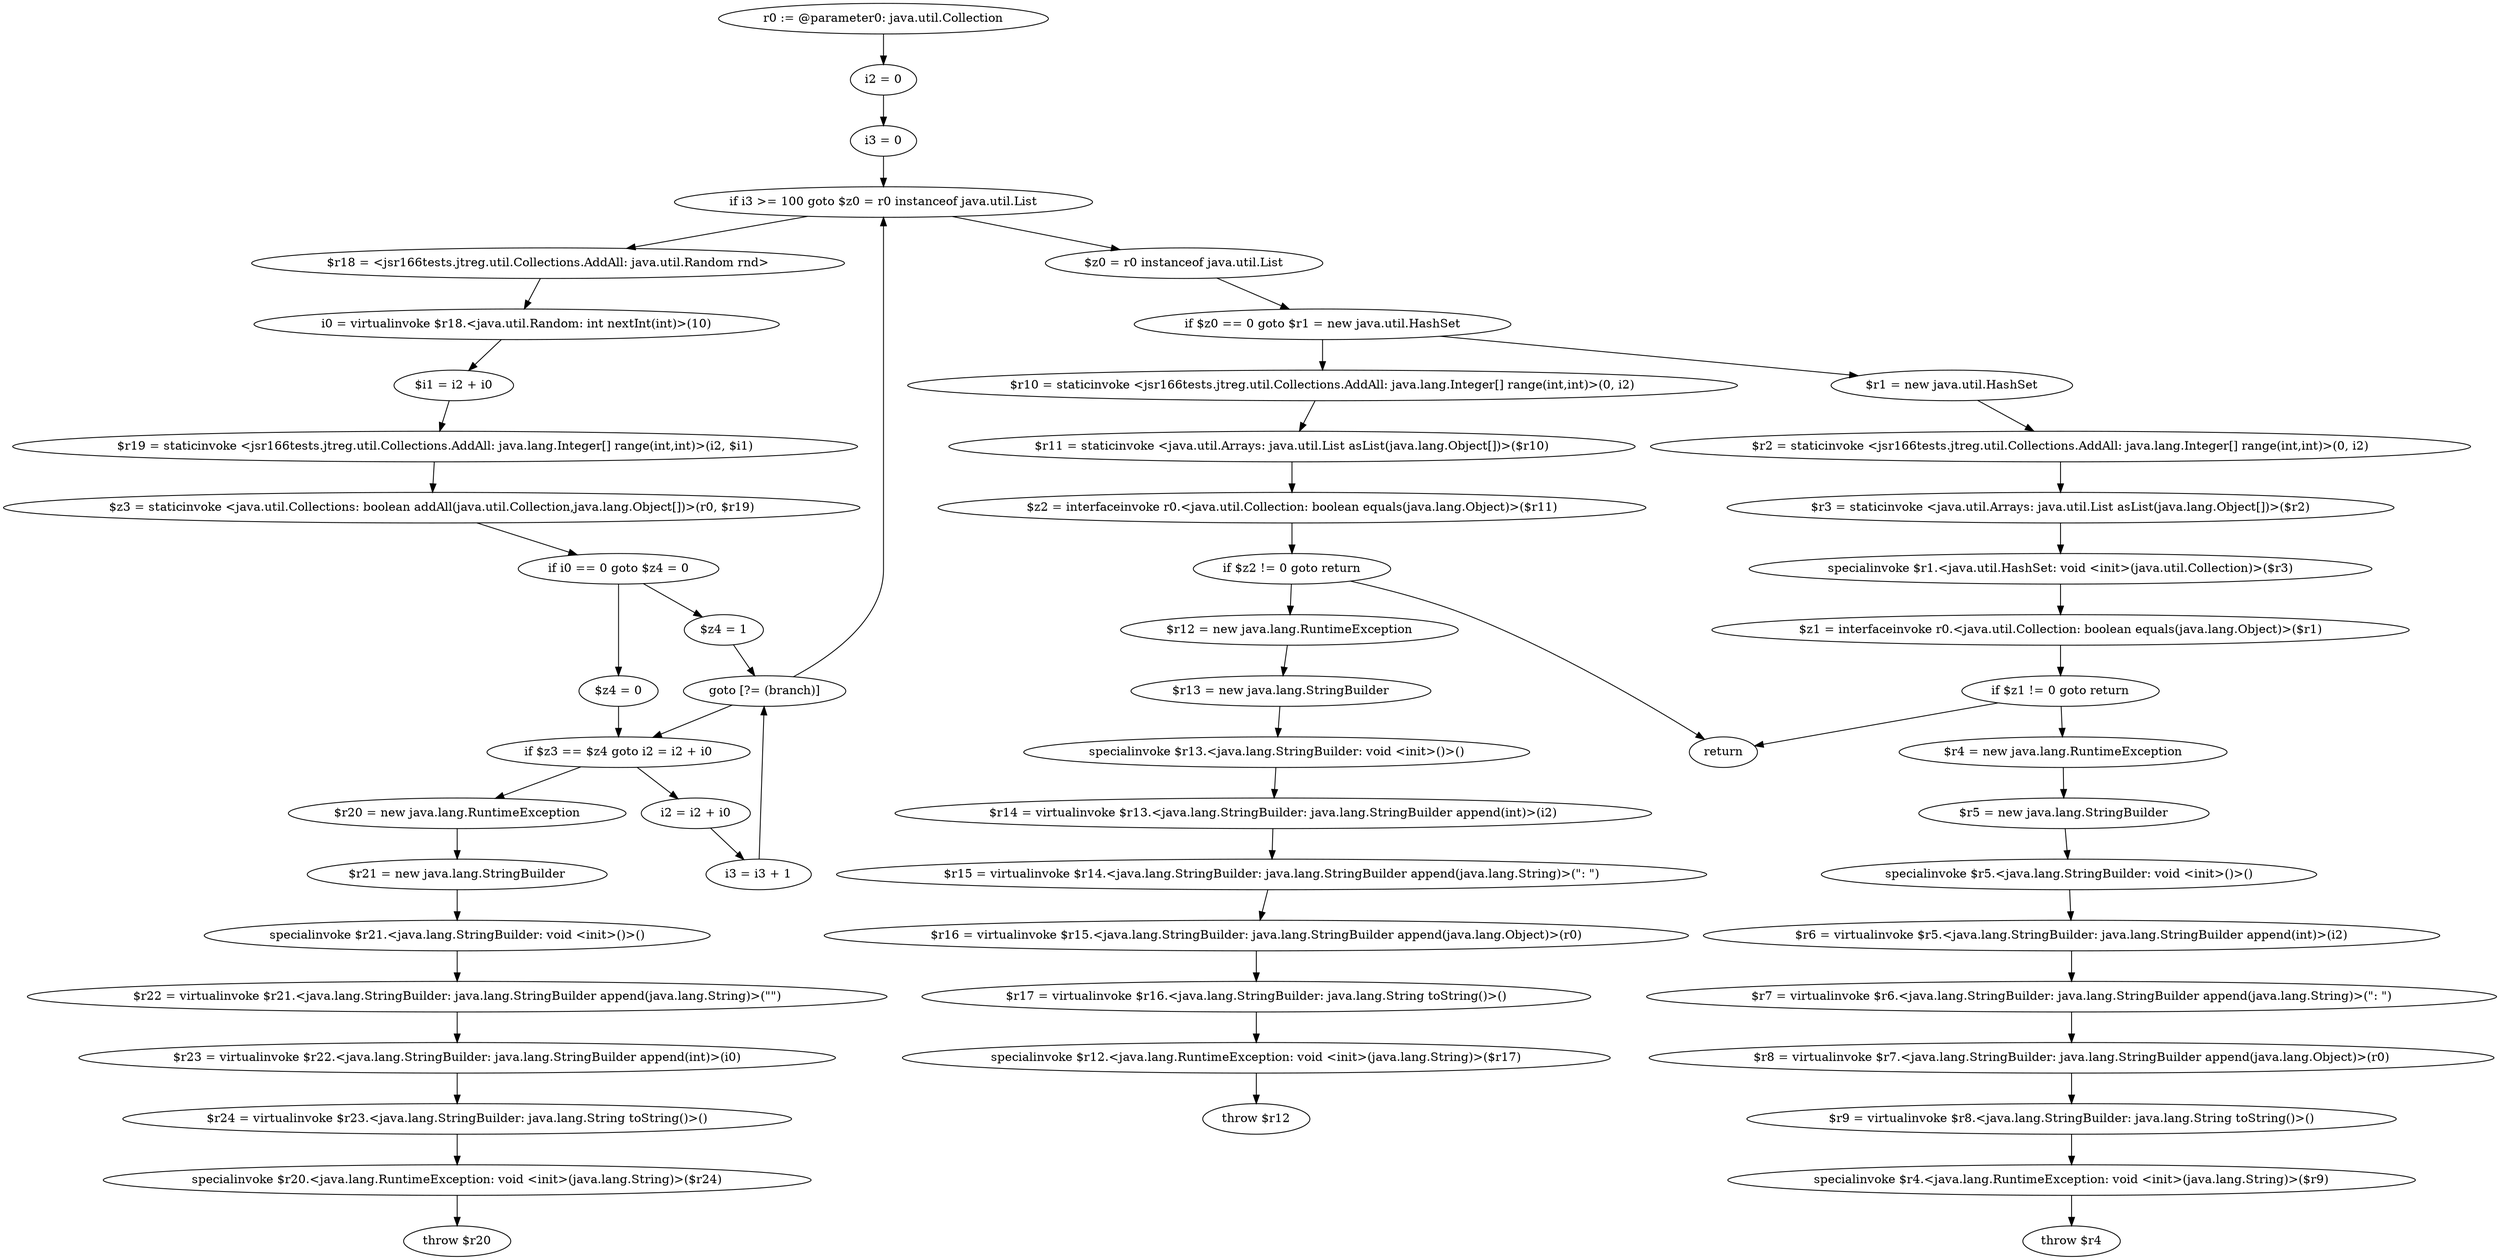 digraph "unitGraph" {
    "r0 := @parameter0: java.util.Collection"
    "i2 = 0"
    "i3 = 0"
    "if i3 >= 100 goto $z0 = r0 instanceof java.util.List"
    "$r18 = <jsr166tests.jtreg.util.Collections.AddAll: java.util.Random rnd>"
    "i0 = virtualinvoke $r18.<java.util.Random: int nextInt(int)>(10)"
    "$i1 = i2 + i0"
    "$r19 = staticinvoke <jsr166tests.jtreg.util.Collections.AddAll: java.lang.Integer[] range(int,int)>(i2, $i1)"
    "$z3 = staticinvoke <java.util.Collections: boolean addAll(java.util.Collection,java.lang.Object[])>(r0, $r19)"
    "if i0 == 0 goto $z4 = 0"
    "$z4 = 1"
    "goto [?= (branch)]"
    "$z4 = 0"
    "if $z3 == $z4 goto i2 = i2 + i0"
    "$r20 = new java.lang.RuntimeException"
    "$r21 = new java.lang.StringBuilder"
    "specialinvoke $r21.<java.lang.StringBuilder: void <init>()>()"
    "$r22 = virtualinvoke $r21.<java.lang.StringBuilder: java.lang.StringBuilder append(java.lang.String)>(\"\")"
    "$r23 = virtualinvoke $r22.<java.lang.StringBuilder: java.lang.StringBuilder append(int)>(i0)"
    "$r24 = virtualinvoke $r23.<java.lang.StringBuilder: java.lang.String toString()>()"
    "specialinvoke $r20.<java.lang.RuntimeException: void <init>(java.lang.String)>($r24)"
    "throw $r20"
    "i2 = i2 + i0"
    "i3 = i3 + 1"
    "$z0 = r0 instanceof java.util.List"
    "if $z0 == 0 goto $r1 = new java.util.HashSet"
    "$r10 = staticinvoke <jsr166tests.jtreg.util.Collections.AddAll: java.lang.Integer[] range(int,int)>(0, i2)"
    "$r11 = staticinvoke <java.util.Arrays: java.util.List asList(java.lang.Object[])>($r10)"
    "$z2 = interfaceinvoke r0.<java.util.Collection: boolean equals(java.lang.Object)>($r11)"
    "if $z2 != 0 goto return"
    "$r12 = new java.lang.RuntimeException"
    "$r13 = new java.lang.StringBuilder"
    "specialinvoke $r13.<java.lang.StringBuilder: void <init>()>()"
    "$r14 = virtualinvoke $r13.<java.lang.StringBuilder: java.lang.StringBuilder append(int)>(i2)"
    "$r15 = virtualinvoke $r14.<java.lang.StringBuilder: java.lang.StringBuilder append(java.lang.String)>(\": \")"
    "$r16 = virtualinvoke $r15.<java.lang.StringBuilder: java.lang.StringBuilder append(java.lang.Object)>(r0)"
    "$r17 = virtualinvoke $r16.<java.lang.StringBuilder: java.lang.String toString()>()"
    "specialinvoke $r12.<java.lang.RuntimeException: void <init>(java.lang.String)>($r17)"
    "throw $r12"
    "$r1 = new java.util.HashSet"
    "$r2 = staticinvoke <jsr166tests.jtreg.util.Collections.AddAll: java.lang.Integer[] range(int,int)>(0, i2)"
    "$r3 = staticinvoke <java.util.Arrays: java.util.List asList(java.lang.Object[])>($r2)"
    "specialinvoke $r1.<java.util.HashSet: void <init>(java.util.Collection)>($r3)"
    "$z1 = interfaceinvoke r0.<java.util.Collection: boolean equals(java.lang.Object)>($r1)"
    "if $z1 != 0 goto return"
    "$r4 = new java.lang.RuntimeException"
    "$r5 = new java.lang.StringBuilder"
    "specialinvoke $r5.<java.lang.StringBuilder: void <init>()>()"
    "$r6 = virtualinvoke $r5.<java.lang.StringBuilder: java.lang.StringBuilder append(int)>(i2)"
    "$r7 = virtualinvoke $r6.<java.lang.StringBuilder: java.lang.StringBuilder append(java.lang.String)>(\": \")"
    "$r8 = virtualinvoke $r7.<java.lang.StringBuilder: java.lang.StringBuilder append(java.lang.Object)>(r0)"
    "$r9 = virtualinvoke $r8.<java.lang.StringBuilder: java.lang.String toString()>()"
    "specialinvoke $r4.<java.lang.RuntimeException: void <init>(java.lang.String)>($r9)"
    "throw $r4"
    "return"
    "r0 := @parameter0: java.util.Collection"->"i2 = 0";
    "i2 = 0"->"i3 = 0";
    "i3 = 0"->"if i3 >= 100 goto $z0 = r0 instanceof java.util.List";
    "if i3 >= 100 goto $z0 = r0 instanceof java.util.List"->"$r18 = <jsr166tests.jtreg.util.Collections.AddAll: java.util.Random rnd>";
    "if i3 >= 100 goto $z0 = r0 instanceof java.util.List"->"$z0 = r0 instanceof java.util.List";
    "$r18 = <jsr166tests.jtreg.util.Collections.AddAll: java.util.Random rnd>"->"i0 = virtualinvoke $r18.<java.util.Random: int nextInt(int)>(10)";
    "i0 = virtualinvoke $r18.<java.util.Random: int nextInt(int)>(10)"->"$i1 = i2 + i0";
    "$i1 = i2 + i0"->"$r19 = staticinvoke <jsr166tests.jtreg.util.Collections.AddAll: java.lang.Integer[] range(int,int)>(i2, $i1)";
    "$r19 = staticinvoke <jsr166tests.jtreg.util.Collections.AddAll: java.lang.Integer[] range(int,int)>(i2, $i1)"->"$z3 = staticinvoke <java.util.Collections: boolean addAll(java.util.Collection,java.lang.Object[])>(r0, $r19)";
    "$z3 = staticinvoke <java.util.Collections: boolean addAll(java.util.Collection,java.lang.Object[])>(r0, $r19)"->"if i0 == 0 goto $z4 = 0";
    "if i0 == 0 goto $z4 = 0"->"$z4 = 1";
    "if i0 == 0 goto $z4 = 0"->"$z4 = 0";
    "$z4 = 1"->"goto [?= (branch)]";
    "goto [?= (branch)]"->"if $z3 == $z4 goto i2 = i2 + i0";
    "$z4 = 0"->"if $z3 == $z4 goto i2 = i2 + i0";
    "if $z3 == $z4 goto i2 = i2 + i0"->"$r20 = new java.lang.RuntimeException";
    "if $z3 == $z4 goto i2 = i2 + i0"->"i2 = i2 + i0";
    "$r20 = new java.lang.RuntimeException"->"$r21 = new java.lang.StringBuilder";
    "$r21 = new java.lang.StringBuilder"->"specialinvoke $r21.<java.lang.StringBuilder: void <init>()>()";
    "specialinvoke $r21.<java.lang.StringBuilder: void <init>()>()"->"$r22 = virtualinvoke $r21.<java.lang.StringBuilder: java.lang.StringBuilder append(java.lang.String)>(\"\")";
    "$r22 = virtualinvoke $r21.<java.lang.StringBuilder: java.lang.StringBuilder append(java.lang.String)>(\"\")"->"$r23 = virtualinvoke $r22.<java.lang.StringBuilder: java.lang.StringBuilder append(int)>(i0)";
    "$r23 = virtualinvoke $r22.<java.lang.StringBuilder: java.lang.StringBuilder append(int)>(i0)"->"$r24 = virtualinvoke $r23.<java.lang.StringBuilder: java.lang.String toString()>()";
    "$r24 = virtualinvoke $r23.<java.lang.StringBuilder: java.lang.String toString()>()"->"specialinvoke $r20.<java.lang.RuntimeException: void <init>(java.lang.String)>($r24)";
    "specialinvoke $r20.<java.lang.RuntimeException: void <init>(java.lang.String)>($r24)"->"throw $r20";
    "i2 = i2 + i0"->"i3 = i3 + 1";
    "i3 = i3 + 1"->"goto [?= (branch)]";
    "goto [?= (branch)]"->"if i3 >= 100 goto $z0 = r0 instanceof java.util.List";
    "$z0 = r0 instanceof java.util.List"->"if $z0 == 0 goto $r1 = new java.util.HashSet";
    "if $z0 == 0 goto $r1 = new java.util.HashSet"->"$r10 = staticinvoke <jsr166tests.jtreg.util.Collections.AddAll: java.lang.Integer[] range(int,int)>(0, i2)";
    "if $z0 == 0 goto $r1 = new java.util.HashSet"->"$r1 = new java.util.HashSet";
    "$r10 = staticinvoke <jsr166tests.jtreg.util.Collections.AddAll: java.lang.Integer[] range(int,int)>(0, i2)"->"$r11 = staticinvoke <java.util.Arrays: java.util.List asList(java.lang.Object[])>($r10)";
    "$r11 = staticinvoke <java.util.Arrays: java.util.List asList(java.lang.Object[])>($r10)"->"$z2 = interfaceinvoke r0.<java.util.Collection: boolean equals(java.lang.Object)>($r11)";
    "$z2 = interfaceinvoke r0.<java.util.Collection: boolean equals(java.lang.Object)>($r11)"->"if $z2 != 0 goto return";
    "if $z2 != 0 goto return"->"$r12 = new java.lang.RuntimeException";
    "if $z2 != 0 goto return"->"return";
    "$r12 = new java.lang.RuntimeException"->"$r13 = new java.lang.StringBuilder";
    "$r13 = new java.lang.StringBuilder"->"specialinvoke $r13.<java.lang.StringBuilder: void <init>()>()";
    "specialinvoke $r13.<java.lang.StringBuilder: void <init>()>()"->"$r14 = virtualinvoke $r13.<java.lang.StringBuilder: java.lang.StringBuilder append(int)>(i2)";
    "$r14 = virtualinvoke $r13.<java.lang.StringBuilder: java.lang.StringBuilder append(int)>(i2)"->"$r15 = virtualinvoke $r14.<java.lang.StringBuilder: java.lang.StringBuilder append(java.lang.String)>(\": \")";
    "$r15 = virtualinvoke $r14.<java.lang.StringBuilder: java.lang.StringBuilder append(java.lang.String)>(\": \")"->"$r16 = virtualinvoke $r15.<java.lang.StringBuilder: java.lang.StringBuilder append(java.lang.Object)>(r0)";
    "$r16 = virtualinvoke $r15.<java.lang.StringBuilder: java.lang.StringBuilder append(java.lang.Object)>(r0)"->"$r17 = virtualinvoke $r16.<java.lang.StringBuilder: java.lang.String toString()>()";
    "$r17 = virtualinvoke $r16.<java.lang.StringBuilder: java.lang.String toString()>()"->"specialinvoke $r12.<java.lang.RuntimeException: void <init>(java.lang.String)>($r17)";
    "specialinvoke $r12.<java.lang.RuntimeException: void <init>(java.lang.String)>($r17)"->"throw $r12";
    "$r1 = new java.util.HashSet"->"$r2 = staticinvoke <jsr166tests.jtreg.util.Collections.AddAll: java.lang.Integer[] range(int,int)>(0, i2)";
    "$r2 = staticinvoke <jsr166tests.jtreg.util.Collections.AddAll: java.lang.Integer[] range(int,int)>(0, i2)"->"$r3 = staticinvoke <java.util.Arrays: java.util.List asList(java.lang.Object[])>($r2)";
    "$r3 = staticinvoke <java.util.Arrays: java.util.List asList(java.lang.Object[])>($r2)"->"specialinvoke $r1.<java.util.HashSet: void <init>(java.util.Collection)>($r3)";
    "specialinvoke $r1.<java.util.HashSet: void <init>(java.util.Collection)>($r3)"->"$z1 = interfaceinvoke r0.<java.util.Collection: boolean equals(java.lang.Object)>($r1)";
    "$z1 = interfaceinvoke r0.<java.util.Collection: boolean equals(java.lang.Object)>($r1)"->"if $z1 != 0 goto return";
    "if $z1 != 0 goto return"->"$r4 = new java.lang.RuntimeException";
    "if $z1 != 0 goto return"->"return";
    "$r4 = new java.lang.RuntimeException"->"$r5 = new java.lang.StringBuilder";
    "$r5 = new java.lang.StringBuilder"->"specialinvoke $r5.<java.lang.StringBuilder: void <init>()>()";
    "specialinvoke $r5.<java.lang.StringBuilder: void <init>()>()"->"$r6 = virtualinvoke $r5.<java.lang.StringBuilder: java.lang.StringBuilder append(int)>(i2)";
    "$r6 = virtualinvoke $r5.<java.lang.StringBuilder: java.lang.StringBuilder append(int)>(i2)"->"$r7 = virtualinvoke $r6.<java.lang.StringBuilder: java.lang.StringBuilder append(java.lang.String)>(\": \")";
    "$r7 = virtualinvoke $r6.<java.lang.StringBuilder: java.lang.StringBuilder append(java.lang.String)>(\": \")"->"$r8 = virtualinvoke $r7.<java.lang.StringBuilder: java.lang.StringBuilder append(java.lang.Object)>(r0)";
    "$r8 = virtualinvoke $r7.<java.lang.StringBuilder: java.lang.StringBuilder append(java.lang.Object)>(r0)"->"$r9 = virtualinvoke $r8.<java.lang.StringBuilder: java.lang.String toString()>()";
    "$r9 = virtualinvoke $r8.<java.lang.StringBuilder: java.lang.String toString()>()"->"specialinvoke $r4.<java.lang.RuntimeException: void <init>(java.lang.String)>($r9)";
    "specialinvoke $r4.<java.lang.RuntimeException: void <init>(java.lang.String)>($r9)"->"throw $r4";
}
